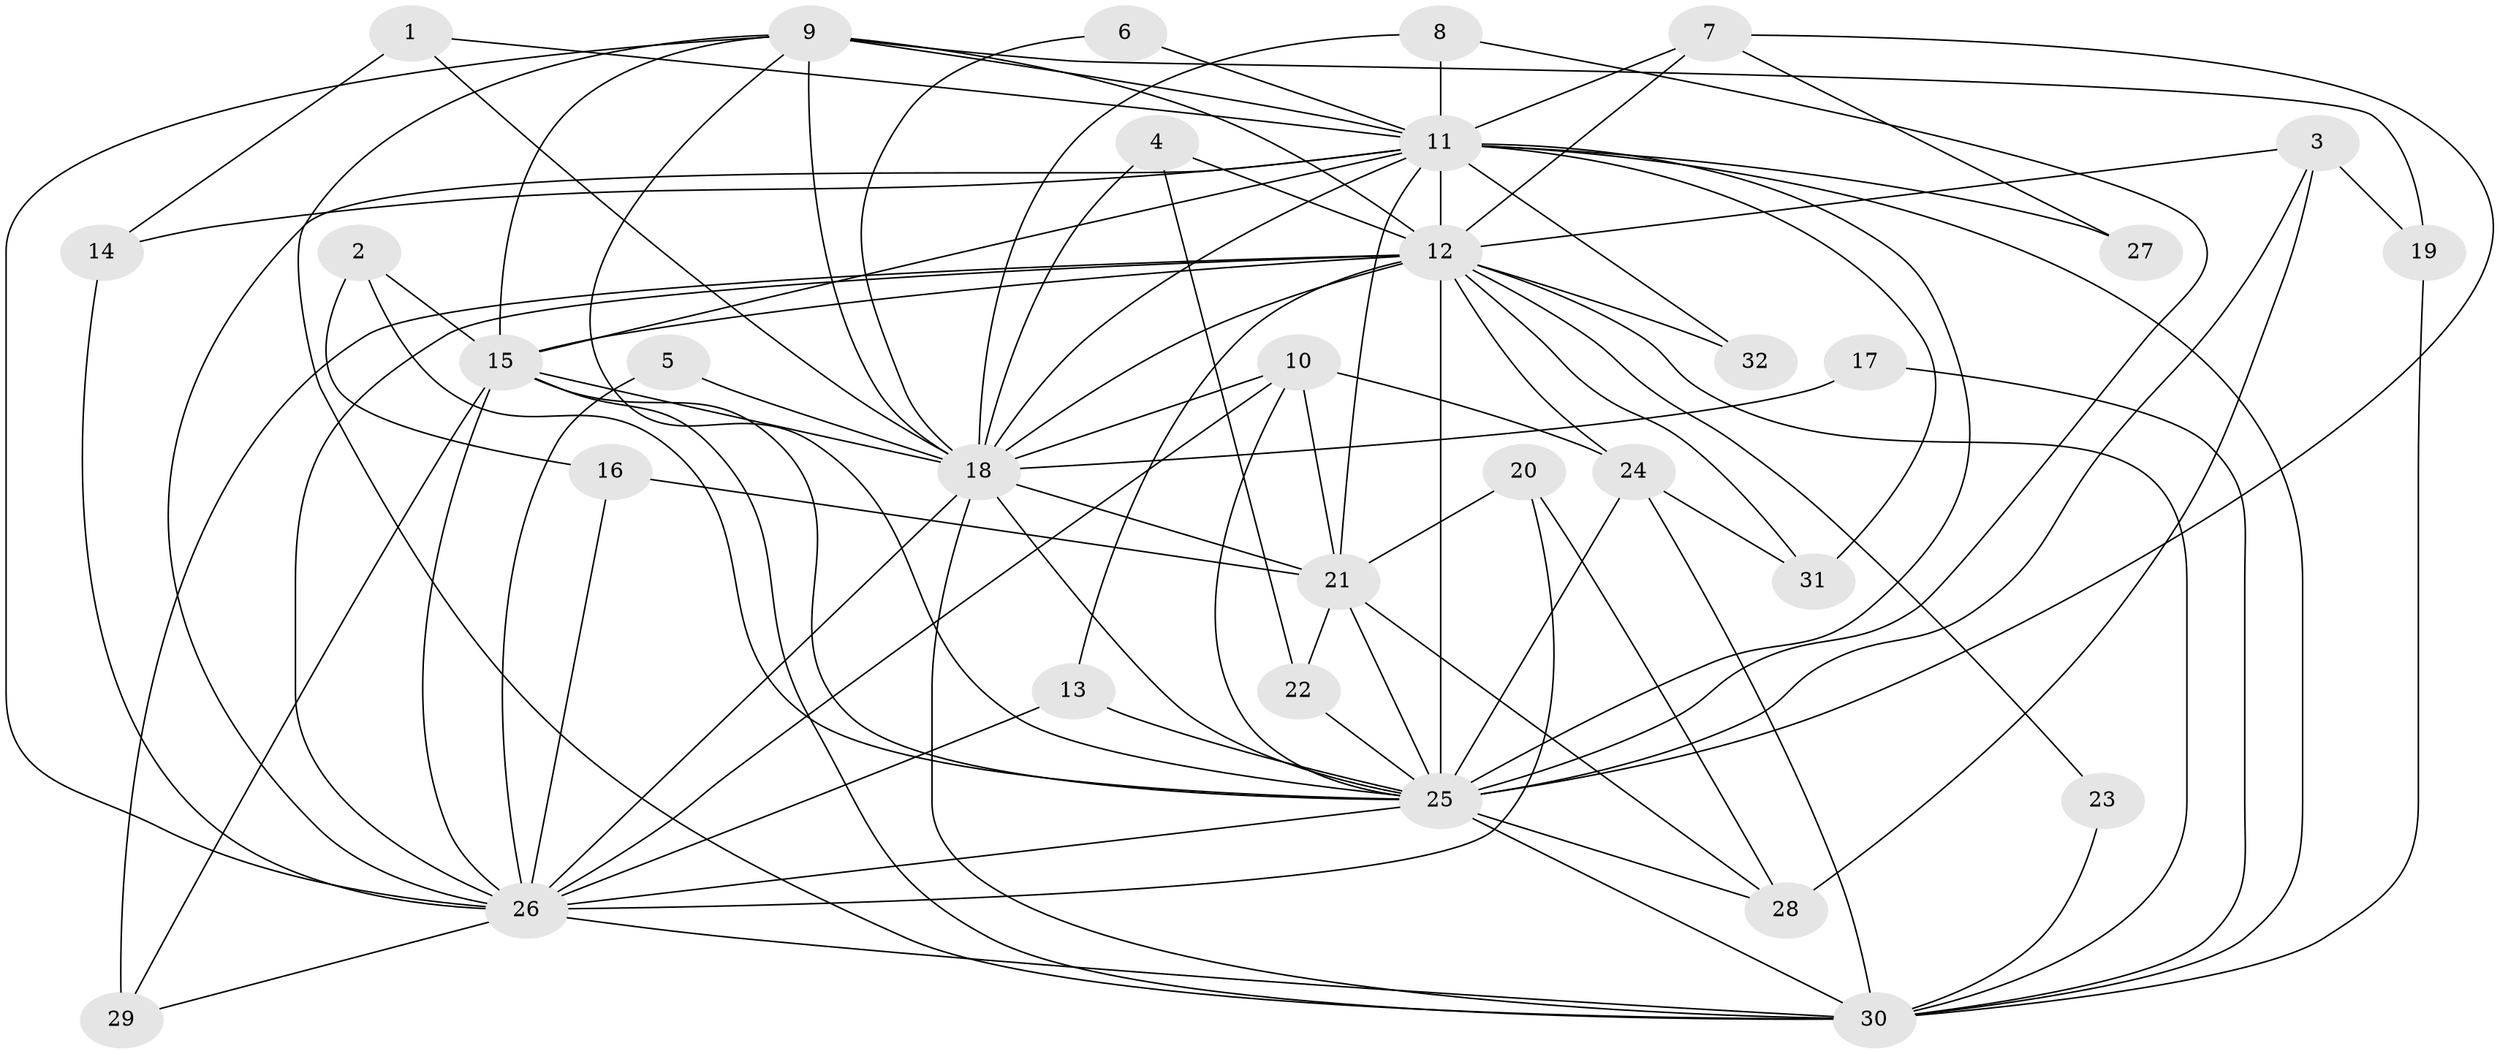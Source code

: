 // original degree distribution, {10: 0.015625, 20: 0.015625, 13: 0.015625, 12: 0.015625, 21: 0.015625, 19: 0.03125, 14: 0.03125, 18: 0.015625, 3: 0.25, 4: 0.046875, 5: 0.03125, 8: 0.015625, 2: 0.484375, 6: 0.015625}
// Generated by graph-tools (version 1.1) at 2025/49/03/09/25 03:49:43]
// undirected, 32 vertices, 92 edges
graph export_dot {
graph [start="1"]
  node [color=gray90,style=filled];
  1;
  2;
  3;
  4;
  5;
  6;
  7;
  8;
  9;
  10;
  11;
  12;
  13;
  14;
  15;
  16;
  17;
  18;
  19;
  20;
  21;
  22;
  23;
  24;
  25;
  26;
  27;
  28;
  29;
  30;
  31;
  32;
  1 -- 11 [weight=1.0];
  1 -- 14 [weight=1.0];
  1 -- 18 [weight=1.0];
  2 -- 15 [weight=1.0];
  2 -- 16 [weight=1.0];
  2 -- 25 [weight=1.0];
  3 -- 12 [weight=1.0];
  3 -- 19 [weight=1.0];
  3 -- 25 [weight=1.0];
  3 -- 28 [weight=1.0];
  4 -- 12 [weight=1.0];
  4 -- 18 [weight=1.0];
  4 -- 22 [weight=1.0];
  5 -- 18 [weight=1.0];
  5 -- 26 [weight=1.0];
  6 -- 11 [weight=1.0];
  6 -- 18 [weight=1.0];
  7 -- 11 [weight=1.0];
  7 -- 12 [weight=1.0];
  7 -- 25 [weight=1.0];
  7 -- 27 [weight=1.0];
  8 -- 11 [weight=1.0];
  8 -- 18 [weight=1.0];
  8 -- 25 [weight=1.0];
  9 -- 11 [weight=1.0];
  9 -- 12 [weight=3.0];
  9 -- 15 [weight=1.0];
  9 -- 18 [weight=1.0];
  9 -- 19 [weight=1.0];
  9 -- 25 [weight=2.0];
  9 -- 26 [weight=1.0];
  9 -- 30 [weight=1.0];
  10 -- 18 [weight=1.0];
  10 -- 21 [weight=1.0];
  10 -- 24 [weight=1.0];
  10 -- 25 [weight=2.0];
  10 -- 26 [weight=1.0];
  11 -- 12 [weight=2.0];
  11 -- 14 [weight=1.0];
  11 -- 15 [weight=2.0];
  11 -- 18 [weight=1.0];
  11 -- 21 [weight=1.0];
  11 -- 25 [weight=2.0];
  11 -- 26 [weight=1.0];
  11 -- 27 [weight=1.0];
  11 -- 30 [weight=1.0];
  11 -- 31 [weight=2.0];
  11 -- 32 [weight=1.0];
  12 -- 13 [weight=1.0];
  12 -- 15 [weight=2.0];
  12 -- 18 [weight=2.0];
  12 -- 23 [weight=1.0];
  12 -- 24 [weight=1.0];
  12 -- 25 [weight=5.0];
  12 -- 26 [weight=3.0];
  12 -- 29 [weight=1.0];
  12 -- 30 [weight=2.0];
  12 -- 31 [weight=1.0];
  12 -- 32 [weight=1.0];
  13 -- 25 [weight=1.0];
  13 -- 26 [weight=1.0];
  14 -- 26 [weight=1.0];
  15 -- 18 [weight=1.0];
  15 -- 25 [weight=2.0];
  15 -- 26 [weight=1.0];
  15 -- 29 [weight=1.0];
  15 -- 30 [weight=1.0];
  16 -- 21 [weight=1.0];
  16 -- 26 [weight=1.0];
  17 -- 18 [weight=2.0];
  17 -- 30 [weight=1.0];
  18 -- 21 [weight=1.0];
  18 -- 25 [weight=2.0];
  18 -- 26 [weight=2.0];
  18 -- 30 [weight=1.0];
  19 -- 30 [weight=1.0];
  20 -- 21 [weight=1.0];
  20 -- 26 [weight=1.0];
  20 -- 28 [weight=1.0];
  21 -- 22 [weight=1.0];
  21 -- 25 [weight=1.0];
  21 -- 28 [weight=1.0];
  22 -- 25 [weight=1.0];
  23 -- 30 [weight=1.0];
  24 -- 25 [weight=2.0];
  24 -- 30 [weight=1.0];
  24 -- 31 [weight=1.0];
  25 -- 26 [weight=2.0];
  25 -- 28 [weight=1.0];
  25 -- 30 [weight=2.0];
  26 -- 29 [weight=1.0];
  26 -- 30 [weight=2.0];
}
